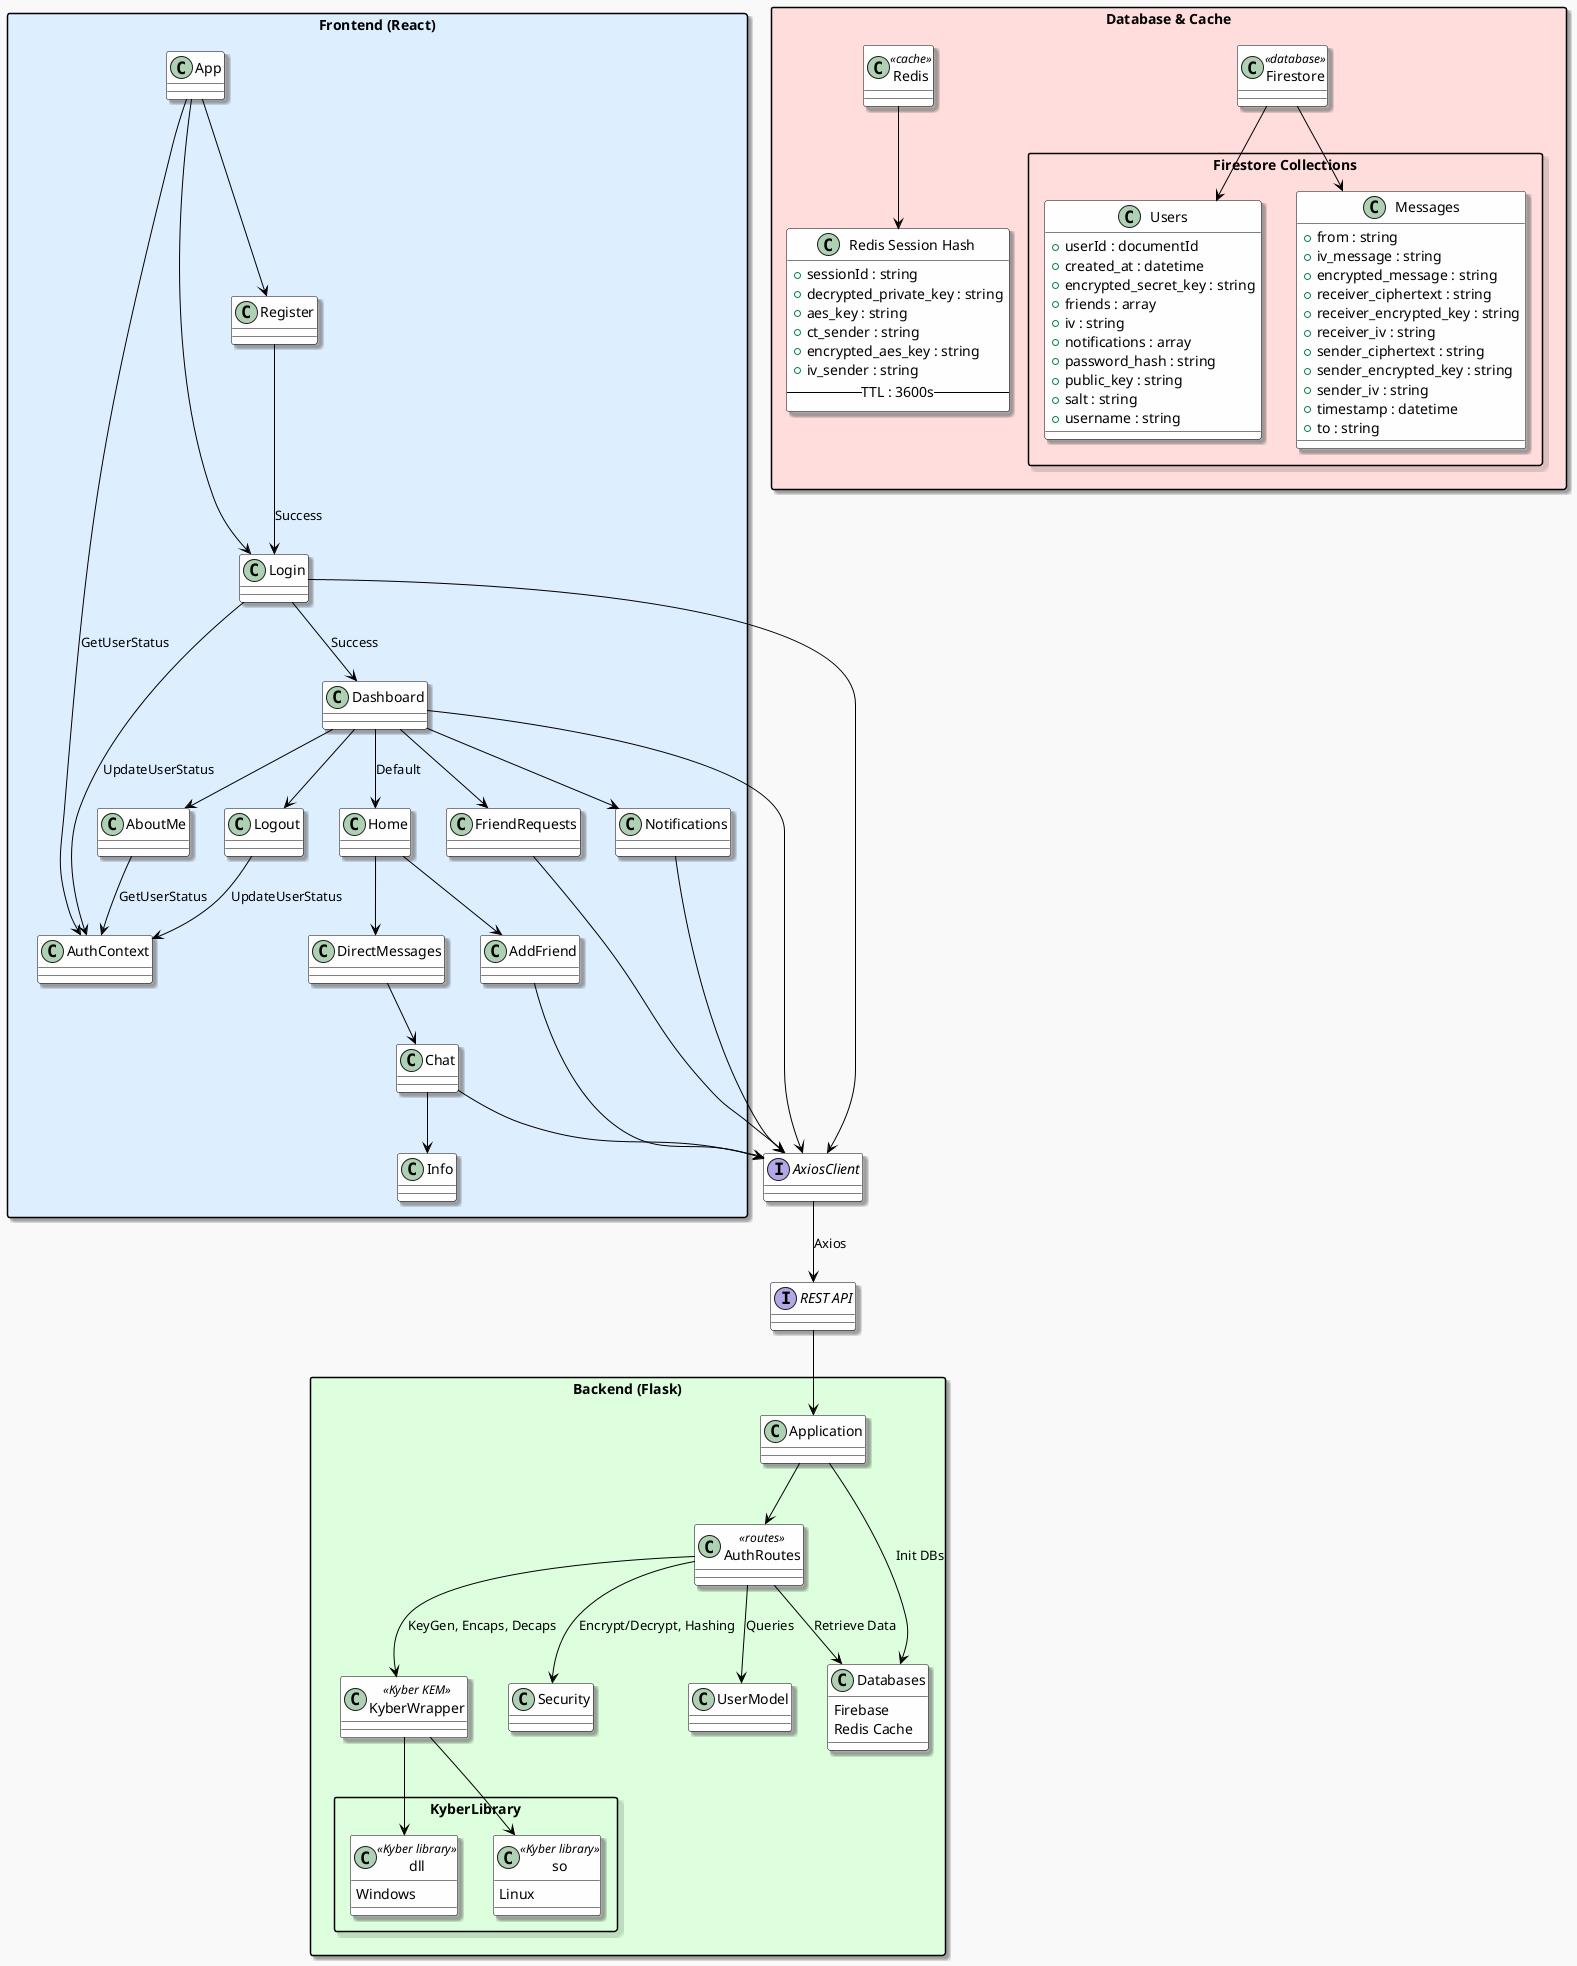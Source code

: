 @startuml UunchaiCryptography
skinparam backgroundColor #f9f9f9
skinparam packageStyle rectangle
skinparam class {
  BorderColor Black
  ArrowColor Black
  BackgroundColor #fefefe
}
skinparam stereotypeCBackgroundColor #ddeeff
skinparam stereotypeABackgroundColor #ddffdd
skinparam stereotypeIBackgroundColor #ffdddd
skinparam shadowing true

package "Frontend (React)" #ddeeff {
  class App
  class Logout
  class DirectMessages
  class AuthContext
  class Chat
  class Home
  class Login
  class Dashboard
  class FriendRequests
  class Info
  class Notifications
  class AboutMe
  class AddFriend
  class Register

  App --> Login 
  App --> AuthContext : GetUserStatus
  App --> Register

  Register --> Login : Success

  Login --> AuthContext : UpdateUserStatus
  Login --> Dashboard : Success

  Dashboard --> Home : Default 
  Dashboard --> FriendRequests
  Dashboard --> Notifications
  Dashboard --> AboutMe
  Dashboard --> Logout 

  Logout --> AuthContext : UpdateUserStatus
  
  AboutMe --> AuthContext : GetUserStatus
  Home --> DirectMessages
  DirectMessages --> Chat
  Home --> AddFriend
  Chat --> Info
}

package "Backend (Flask)" #ddffdd {
  
  class Application
  class KyberWrapper <<Kyber KEM>>
  class KyberLibrary.dll <<Kyber library>> {
  Windows
  }
class KyberLibrary.so <<Kyber library>> {
  Linux
  }
  class Security 
  class AuthRoutes <<routes>>
  class UserModel 
  class Databases {
    Firebase
    Redis Cache
  }

  Application --> AuthRoutes
  Application --> Databases : Init DBs
  AuthRoutes --> UserModel : Queries
  AuthRoutes --> Security : Encrypt/Decrypt, Hashing
  AuthRoutes --> Databases : Retrieve Data
  AuthRoutes --> KyberWrapper : KeyGen, Encaps, Decaps
  KyberWrapper --> KyberLibrary.dll 
  KyberWrapper --> KyberLibrary.so 
  
}

package "Database & Cache" #ffdddd {
  class Firestore <<database>>
  class Redis <<cache>>

  package "Firestore Collections" {
    class Users {
      + userId : documentId
      + created_at : datetime
      + encrypted_secret_key : string
      + friends : array
      + iv : string
      + notifications : array
      + password_hash : string
      + public_key : string
      + salt : string
      + username : string
    }

    class Messages {
      + from : string
      + iv_message : string
      + encrypted_message : string
      + receiver_ciphertext : string
      + receiver_encrypted_key : string
      + receiver_iv : string
      + sender_ciphertext : string
      + sender_encrypted_key : string
      + sender_iv : string
      + timestamp : datetime
      + to : string
    }
  }

  Firestore --> Users
  Firestore --> Messages

  class "Redis Session Hash " as RedisSession {
      + sessionId : string
      + decrypted_private_key : string
      + aes_key : string
      + ct_sender : string
      + encrypted_aes_key : string
      + iv_sender : string
      -- TTL : 3600s --
  }

  Redis --> RedisSession
}


interface "AxiosClient"

Login --> "AxiosClient"
Dashboard --> "AxiosClient"
Chat --> "AxiosClient"
Notifications --> "AxiosClient"
FriendRequests --> "AxiosClient"
AddFriend --> "AxiosClient"


interface "REST API"

AxiosClient --> "REST API" : Axios

"REST API" --> Application
@enduml